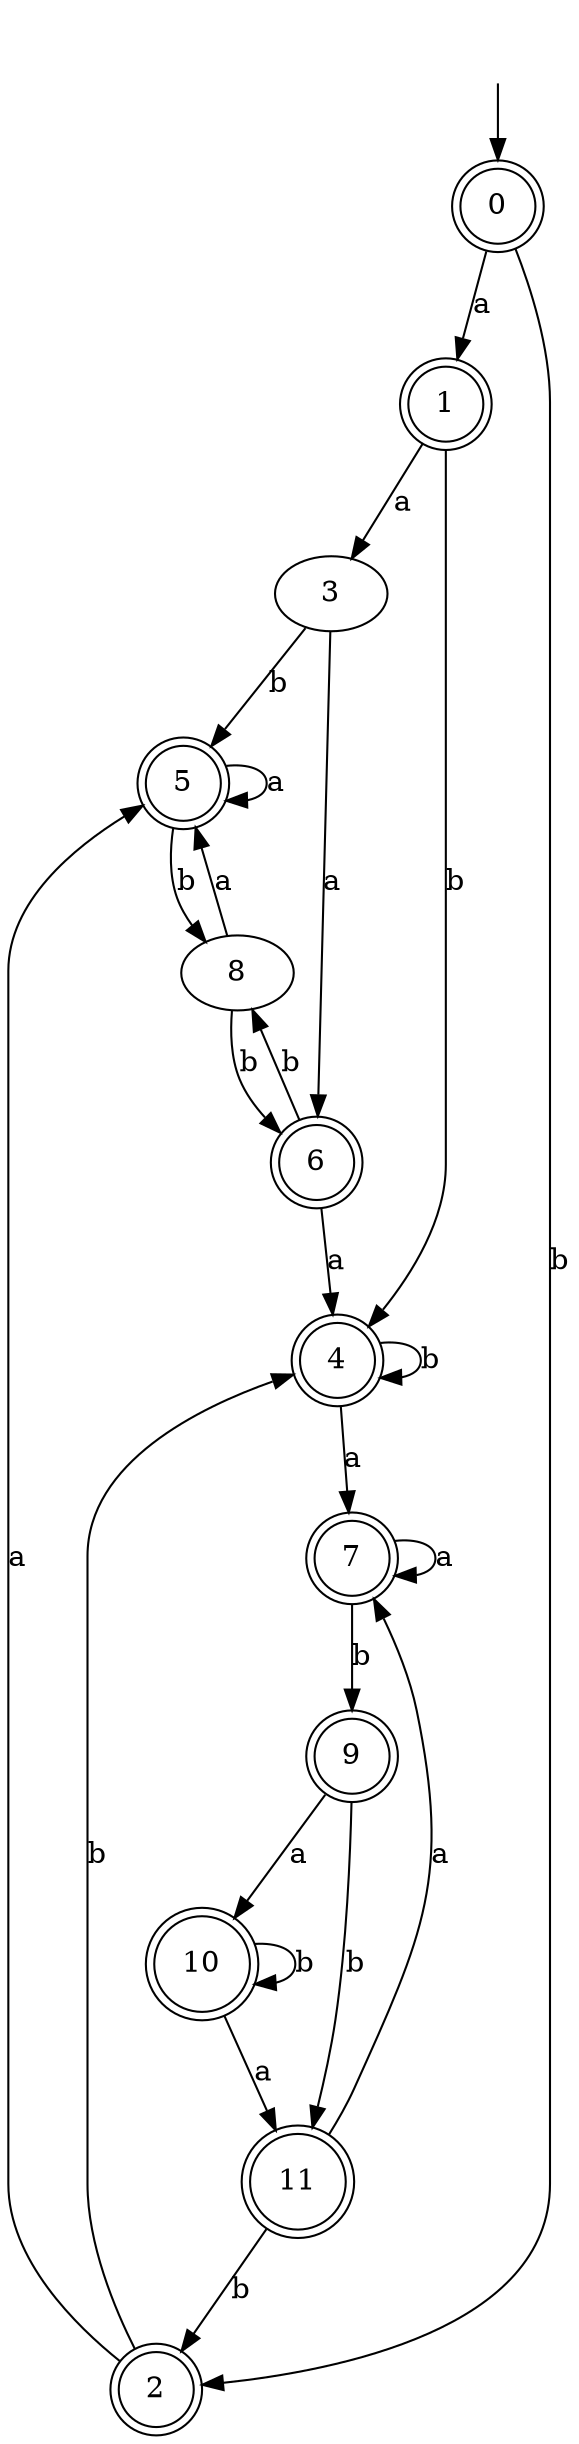 digraph RandomDFA {
  __start0 [label="", shape=none];
  __start0 -> 0 [label=""];
  0 [shape=circle] [shape=doublecircle]
  0 -> 1 [label="a"]
  0 -> 2 [label="b"]
  1 [shape=doublecircle]
  1 -> 3 [label="a"]
  1 -> 4 [label="b"]
  2 [shape=doublecircle]
  2 -> 5 [label="a"]
  2 -> 4 [label="b"]
  3
  3 -> 6 [label="a"]
  3 -> 5 [label="b"]
  4 [shape=doublecircle]
  4 -> 7 [label="a"]
  4 -> 4 [label="b"]
  5 [shape=doublecircle]
  5 -> 5 [label="a"]
  5 -> 8 [label="b"]
  6 [shape=doublecircle]
  6 -> 4 [label="a"]
  6 -> 8 [label="b"]
  7 [shape=doublecircle]
  7 -> 7 [label="a"]
  7 -> 9 [label="b"]
  8
  8 -> 5 [label="a"]
  8 -> 6 [label="b"]
  9 [shape=doublecircle]
  9 -> 10 [label="a"]
  9 -> 11 [label="b"]
  10 [shape=doublecircle]
  10 -> 11 [label="a"]
  10 -> 10 [label="b"]
  11 [shape=doublecircle]
  11 -> 7 [label="a"]
  11 -> 2 [label="b"]
}
